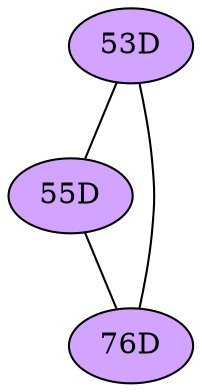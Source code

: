 // The Round Table
graph {
	"53D" [fillcolor="#D3A4FF" style=radial]
	"55D" [fillcolor="#D3A4FF" style=radial]
	"53D" -- "55D" [penwidth=1]
	"53D" [fillcolor="#D3A4FF" style=radial]
	"76D" [fillcolor="#D3A4FF" style=radial]
	"53D" -- "76D" [penwidth=1]
	"55D" [fillcolor="#D3A4FF" style=radial]
	"76D" [fillcolor="#D3A4FF" style=radial]
	"55D" -- "76D" [penwidth=1]
}
